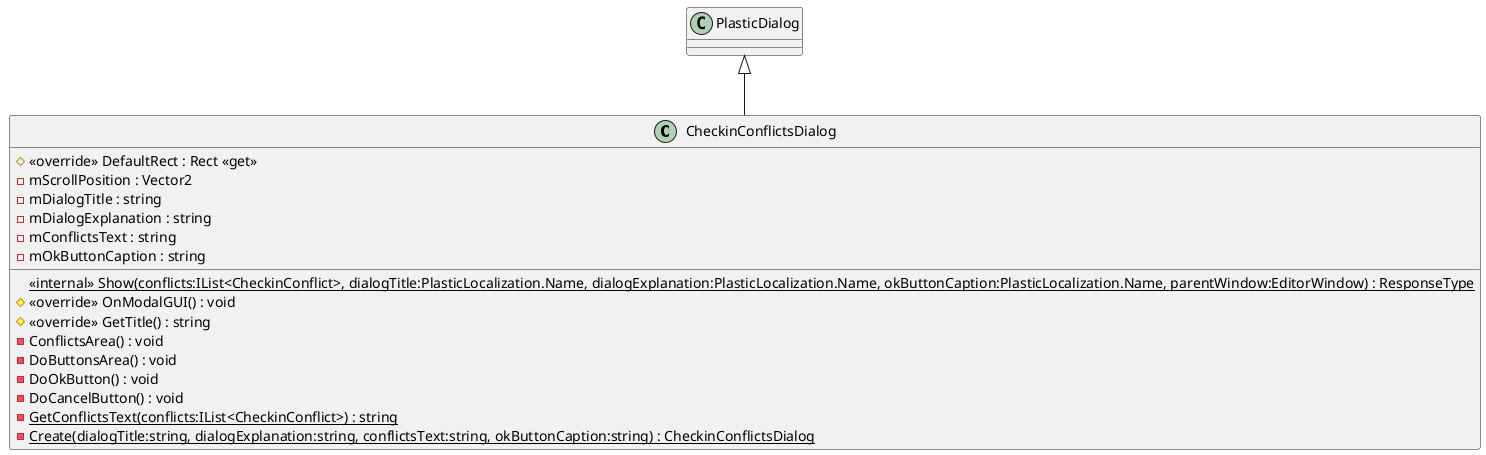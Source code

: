@startuml
class CheckinConflictsDialog {
    # <<override>> DefaultRect : Rect <<get>>
    <<internal>> {static} Show(conflicts:IList<CheckinConflict>, dialogTitle:PlasticLocalization.Name, dialogExplanation:PlasticLocalization.Name, okButtonCaption:PlasticLocalization.Name, parentWindow:EditorWindow) : ResponseType
    # <<override>> OnModalGUI() : void
    # <<override>> GetTitle() : string
    - ConflictsArea() : void
    - DoButtonsArea() : void
    - DoOkButton() : void
    - DoCancelButton() : void
    {static} - GetConflictsText(conflicts:IList<CheckinConflict>) : string
    {static} - Create(dialogTitle:string, dialogExplanation:string, conflictsText:string, okButtonCaption:string) : CheckinConflictsDialog
    - mScrollPosition : Vector2
    - mDialogTitle : string
    - mDialogExplanation : string
    - mConflictsText : string
    - mOkButtonCaption : string
}
PlasticDialog <|-- CheckinConflictsDialog
@enduml
